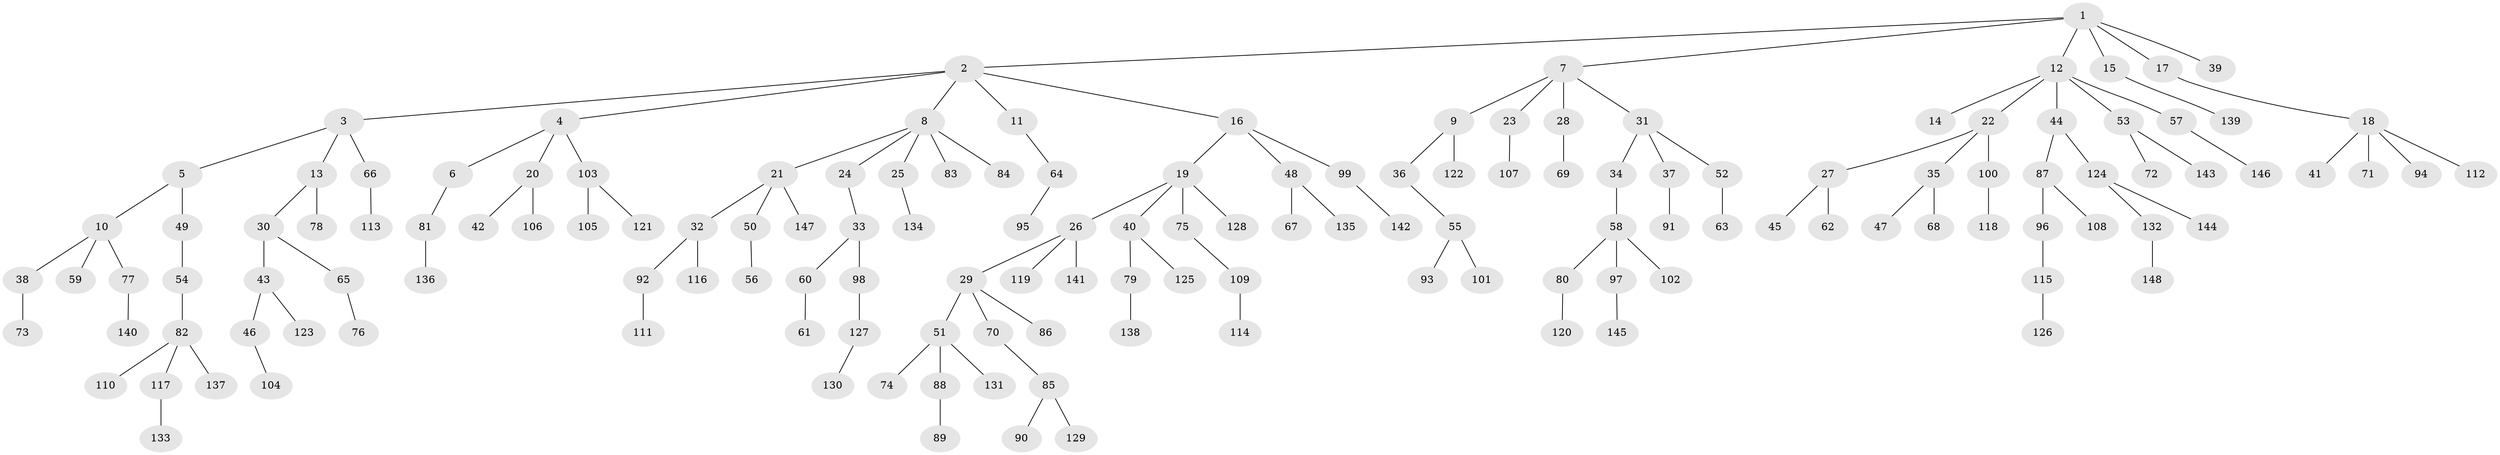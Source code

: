 // coarse degree distribution, {10: 0.013513513513513514, 5: 0.013513513513513514, 4: 0.06756756756756757, 1: 0.6486486486486487, 3: 0.08108108108108109, 6: 0.02702702702702703, 8: 0.013513513513513514, 2: 0.12162162162162163, 7: 0.013513513513513514}
// Generated by graph-tools (version 1.1) at 2025/19/03/04/25 18:19:24]
// undirected, 148 vertices, 147 edges
graph export_dot {
graph [start="1"]
  node [color=gray90,style=filled];
  1;
  2;
  3;
  4;
  5;
  6;
  7;
  8;
  9;
  10;
  11;
  12;
  13;
  14;
  15;
  16;
  17;
  18;
  19;
  20;
  21;
  22;
  23;
  24;
  25;
  26;
  27;
  28;
  29;
  30;
  31;
  32;
  33;
  34;
  35;
  36;
  37;
  38;
  39;
  40;
  41;
  42;
  43;
  44;
  45;
  46;
  47;
  48;
  49;
  50;
  51;
  52;
  53;
  54;
  55;
  56;
  57;
  58;
  59;
  60;
  61;
  62;
  63;
  64;
  65;
  66;
  67;
  68;
  69;
  70;
  71;
  72;
  73;
  74;
  75;
  76;
  77;
  78;
  79;
  80;
  81;
  82;
  83;
  84;
  85;
  86;
  87;
  88;
  89;
  90;
  91;
  92;
  93;
  94;
  95;
  96;
  97;
  98;
  99;
  100;
  101;
  102;
  103;
  104;
  105;
  106;
  107;
  108;
  109;
  110;
  111;
  112;
  113;
  114;
  115;
  116;
  117;
  118;
  119;
  120;
  121;
  122;
  123;
  124;
  125;
  126;
  127;
  128;
  129;
  130;
  131;
  132;
  133;
  134;
  135;
  136;
  137;
  138;
  139;
  140;
  141;
  142;
  143;
  144;
  145;
  146;
  147;
  148;
  1 -- 2;
  1 -- 7;
  1 -- 12;
  1 -- 15;
  1 -- 17;
  1 -- 39;
  2 -- 3;
  2 -- 4;
  2 -- 8;
  2 -- 11;
  2 -- 16;
  3 -- 5;
  3 -- 13;
  3 -- 66;
  4 -- 6;
  4 -- 20;
  4 -- 103;
  5 -- 10;
  5 -- 49;
  6 -- 81;
  7 -- 9;
  7 -- 23;
  7 -- 28;
  7 -- 31;
  8 -- 21;
  8 -- 24;
  8 -- 25;
  8 -- 83;
  8 -- 84;
  9 -- 36;
  9 -- 122;
  10 -- 38;
  10 -- 59;
  10 -- 77;
  11 -- 64;
  12 -- 14;
  12 -- 22;
  12 -- 44;
  12 -- 53;
  12 -- 57;
  13 -- 30;
  13 -- 78;
  15 -- 139;
  16 -- 19;
  16 -- 48;
  16 -- 99;
  17 -- 18;
  18 -- 41;
  18 -- 71;
  18 -- 94;
  18 -- 112;
  19 -- 26;
  19 -- 40;
  19 -- 75;
  19 -- 128;
  20 -- 42;
  20 -- 106;
  21 -- 32;
  21 -- 50;
  21 -- 147;
  22 -- 27;
  22 -- 35;
  22 -- 100;
  23 -- 107;
  24 -- 33;
  25 -- 134;
  26 -- 29;
  26 -- 119;
  26 -- 141;
  27 -- 45;
  27 -- 62;
  28 -- 69;
  29 -- 51;
  29 -- 70;
  29 -- 86;
  30 -- 43;
  30 -- 65;
  31 -- 34;
  31 -- 37;
  31 -- 52;
  32 -- 92;
  32 -- 116;
  33 -- 60;
  33 -- 98;
  34 -- 58;
  35 -- 47;
  35 -- 68;
  36 -- 55;
  37 -- 91;
  38 -- 73;
  40 -- 79;
  40 -- 125;
  43 -- 46;
  43 -- 123;
  44 -- 87;
  44 -- 124;
  46 -- 104;
  48 -- 67;
  48 -- 135;
  49 -- 54;
  50 -- 56;
  51 -- 74;
  51 -- 88;
  51 -- 131;
  52 -- 63;
  53 -- 72;
  53 -- 143;
  54 -- 82;
  55 -- 93;
  55 -- 101;
  57 -- 146;
  58 -- 80;
  58 -- 97;
  58 -- 102;
  60 -- 61;
  64 -- 95;
  65 -- 76;
  66 -- 113;
  70 -- 85;
  75 -- 109;
  77 -- 140;
  79 -- 138;
  80 -- 120;
  81 -- 136;
  82 -- 110;
  82 -- 117;
  82 -- 137;
  85 -- 90;
  85 -- 129;
  87 -- 96;
  87 -- 108;
  88 -- 89;
  92 -- 111;
  96 -- 115;
  97 -- 145;
  98 -- 127;
  99 -- 142;
  100 -- 118;
  103 -- 105;
  103 -- 121;
  109 -- 114;
  115 -- 126;
  117 -- 133;
  124 -- 132;
  124 -- 144;
  127 -- 130;
  132 -- 148;
}
